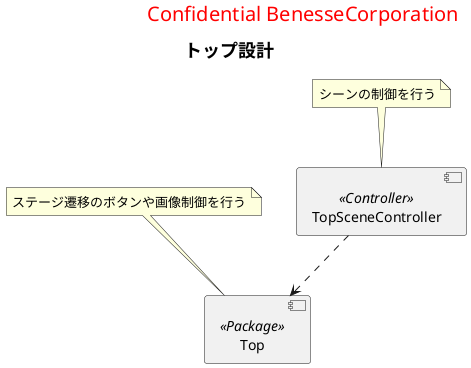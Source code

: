 @startuml
right header <size:20><color:red>Confidential BenesseCorporation</color></size>
title <size:18> トップ設計 </size>

component TopSceneController as sceneCon <<Controller>>
note top : シーンの制御を行う

component Top as TopC <<Package>>
note top : ステージ遷移のボタンや画像制御を行う

sceneCon ..> TopC
@enduml